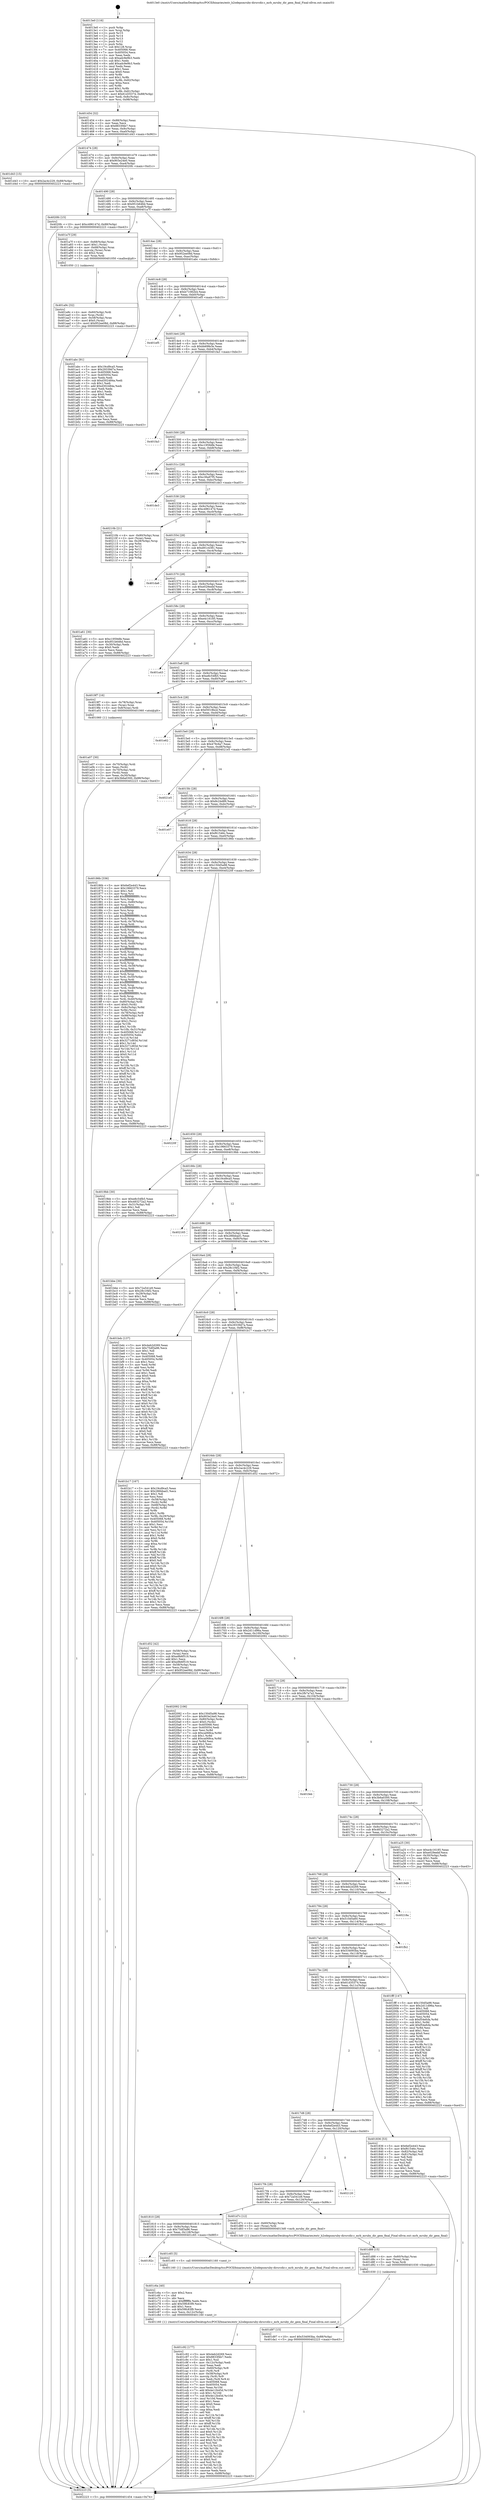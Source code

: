 digraph "0x4013e0" {
  label = "0x4013e0 (/mnt/c/Users/mathe/Desktop/tcc/POCII/binaries/extr_h2odepsmruby-dirsrcdir.c_mrb_mruby_dir_gem_final_Final-ollvm.out::main(0))"
  labelloc = "t"
  node[shape=record]

  Entry [label="",width=0.3,height=0.3,shape=circle,fillcolor=black,style=filled]
  "0x401454" [label="{
     0x401454 [32]\l
     | [instrs]\l
     &nbsp;&nbsp;0x401454 \<+6\>: mov -0x88(%rbp),%eax\l
     &nbsp;&nbsp;0x40145a \<+2\>: mov %eax,%ecx\l
     &nbsp;&nbsp;0x40145c \<+6\>: sub $0x8833f4b7,%ecx\l
     &nbsp;&nbsp;0x401462 \<+6\>: mov %eax,-0x9c(%rbp)\l
     &nbsp;&nbsp;0x401468 \<+6\>: mov %ecx,-0xa0(%rbp)\l
     &nbsp;&nbsp;0x40146e \<+6\>: je 0000000000401d43 \<main+0x963\>\l
  }"]
  "0x401d43" [label="{
     0x401d43 [15]\l
     | [instrs]\l
     &nbsp;&nbsp;0x401d43 \<+10\>: movl $0x2ac4c229,-0x88(%rbp)\l
     &nbsp;&nbsp;0x401d4d \<+5\>: jmp 0000000000402223 \<main+0xe43\>\l
  }"]
  "0x401474" [label="{
     0x401474 [28]\l
     | [instrs]\l
     &nbsp;&nbsp;0x401474 \<+5\>: jmp 0000000000401479 \<main+0x99\>\l
     &nbsp;&nbsp;0x401479 \<+6\>: mov -0x9c(%rbp),%eax\l
     &nbsp;&nbsp;0x40147f \<+5\>: sub $0x903e24e0,%eax\l
     &nbsp;&nbsp;0x401484 \<+6\>: mov %eax,-0xa4(%rbp)\l
     &nbsp;&nbsp;0x40148a \<+6\>: je 00000000004020fc \<main+0xd1c\>\l
  }"]
  Exit [label="",width=0.3,height=0.3,shape=circle,fillcolor=black,style=filled,peripheries=2]
  "0x4020fc" [label="{
     0x4020fc [15]\l
     | [instrs]\l
     &nbsp;&nbsp;0x4020fc \<+10\>: movl $0xc496147d,-0x88(%rbp)\l
     &nbsp;&nbsp;0x402106 \<+5\>: jmp 0000000000402223 \<main+0xe43\>\l
  }"]
  "0x401490" [label="{
     0x401490 [28]\l
     | [instrs]\l
     &nbsp;&nbsp;0x401490 \<+5\>: jmp 0000000000401495 \<main+0xb5\>\l
     &nbsp;&nbsp;0x401495 \<+6\>: mov -0x9c(%rbp),%eax\l
     &nbsp;&nbsp;0x40149b \<+5\>: sub $0x951b646d,%eax\l
     &nbsp;&nbsp;0x4014a0 \<+6\>: mov %eax,-0xa8(%rbp)\l
     &nbsp;&nbsp;0x4014a6 \<+6\>: je 0000000000401a7f \<main+0x69f\>\l
  }"]
  "0x401d97" [label="{
     0x401d97 [15]\l
     | [instrs]\l
     &nbsp;&nbsp;0x401d97 \<+10\>: movl $0x534093ba,-0x88(%rbp)\l
     &nbsp;&nbsp;0x401da1 \<+5\>: jmp 0000000000402223 \<main+0xe43\>\l
  }"]
  "0x401a7f" [label="{
     0x401a7f [29]\l
     | [instrs]\l
     &nbsp;&nbsp;0x401a7f \<+4\>: mov -0x68(%rbp),%rax\l
     &nbsp;&nbsp;0x401a83 \<+6\>: movl $0x1,(%rax)\l
     &nbsp;&nbsp;0x401a89 \<+4\>: mov -0x68(%rbp),%rax\l
     &nbsp;&nbsp;0x401a8d \<+3\>: movslq (%rax),%rax\l
     &nbsp;&nbsp;0x401a90 \<+4\>: shl $0x2,%rax\l
     &nbsp;&nbsp;0x401a94 \<+3\>: mov %rax,%rdi\l
     &nbsp;&nbsp;0x401a97 \<+5\>: call 0000000000401050 \<malloc@plt\>\l
     | [calls]\l
     &nbsp;&nbsp;0x401050 \{1\} (unknown)\l
  }"]
  "0x4014ac" [label="{
     0x4014ac [28]\l
     | [instrs]\l
     &nbsp;&nbsp;0x4014ac \<+5\>: jmp 00000000004014b1 \<main+0xd1\>\l
     &nbsp;&nbsp;0x4014b1 \<+6\>: mov -0x9c(%rbp),%eax\l
     &nbsp;&nbsp;0x4014b7 \<+5\>: sub $0x952ee08d,%eax\l
     &nbsp;&nbsp;0x4014bc \<+6\>: mov %eax,-0xac(%rbp)\l
     &nbsp;&nbsp;0x4014c2 \<+6\>: je 0000000000401abc \<main+0x6dc\>\l
  }"]
  "0x401d88" [label="{
     0x401d88 [15]\l
     | [instrs]\l
     &nbsp;&nbsp;0x401d88 \<+4\>: mov -0x60(%rbp),%rax\l
     &nbsp;&nbsp;0x401d8c \<+3\>: mov (%rax),%rax\l
     &nbsp;&nbsp;0x401d8f \<+3\>: mov %rax,%rdi\l
     &nbsp;&nbsp;0x401d92 \<+5\>: call 0000000000401030 \<free@plt\>\l
     | [calls]\l
     &nbsp;&nbsp;0x401030 \{1\} (unknown)\l
  }"]
  "0x401abc" [label="{
     0x401abc [91]\l
     | [instrs]\l
     &nbsp;&nbsp;0x401abc \<+5\>: mov $0x19cd9ca5,%eax\l
     &nbsp;&nbsp;0x401ac1 \<+5\>: mov $0x29339d7a,%ecx\l
     &nbsp;&nbsp;0x401ac6 \<+7\>: mov 0x405068,%edx\l
     &nbsp;&nbsp;0x401acd \<+7\>: mov 0x405054,%esi\l
     &nbsp;&nbsp;0x401ad4 \<+2\>: mov %edx,%edi\l
     &nbsp;&nbsp;0x401ad6 \<+6\>: sub $0xd302484a,%edi\l
     &nbsp;&nbsp;0x401adc \<+3\>: sub $0x1,%edi\l
     &nbsp;&nbsp;0x401adf \<+6\>: add $0xd302484a,%edi\l
     &nbsp;&nbsp;0x401ae5 \<+3\>: imul %edi,%edx\l
     &nbsp;&nbsp;0x401ae8 \<+3\>: and $0x1,%edx\l
     &nbsp;&nbsp;0x401aeb \<+3\>: cmp $0x0,%edx\l
     &nbsp;&nbsp;0x401aee \<+4\>: sete %r8b\l
     &nbsp;&nbsp;0x401af2 \<+3\>: cmp $0xa,%esi\l
     &nbsp;&nbsp;0x401af5 \<+4\>: setl %r9b\l
     &nbsp;&nbsp;0x401af9 \<+3\>: mov %r8b,%r10b\l
     &nbsp;&nbsp;0x401afc \<+3\>: and %r9b,%r10b\l
     &nbsp;&nbsp;0x401aff \<+3\>: xor %r9b,%r8b\l
     &nbsp;&nbsp;0x401b02 \<+3\>: or %r8b,%r10b\l
     &nbsp;&nbsp;0x401b05 \<+4\>: test $0x1,%r10b\l
     &nbsp;&nbsp;0x401b09 \<+3\>: cmovne %ecx,%eax\l
     &nbsp;&nbsp;0x401b0c \<+6\>: mov %eax,-0x88(%rbp)\l
     &nbsp;&nbsp;0x401b12 \<+5\>: jmp 0000000000402223 \<main+0xe43\>\l
  }"]
  "0x4014c8" [label="{
     0x4014c8 [28]\l
     | [instrs]\l
     &nbsp;&nbsp;0x4014c8 \<+5\>: jmp 00000000004014cd \<main+0xed\>\l
     &nbsp;&nbsp;0x4014cd \<+6\>: mov -0x9c(%rbp),%eax\l
     &nbsp;&nbsp;0x4014d3 \<+5\>: sub $0xb71082b4,%eax\l
     &nbsp;&nbsp;0x4014d8 \<+6\>: mov %eax,-0xb0(%rbp)\l
     &nbsp;&nbsp;0x4014de \<+6\>: je 0000000000401ef5 \<main+0xb15\>\l
  }"]
  "0x401c92" [label="{
     0x401c92 [177]\l
     | [instrs]\l
     &nbsp;&nbsp;0x401c92 \<+5\>: mov $0x4eb2d269,%ecx\l
     &nbsp;&nbsp;0x401c97 \<+5\>: mov $0x8833f4b7,%edx\l
     &nbsp;&nbsp;0x401c9c \<+3\>: mov $0x1,%sil\l
     &nbsp;&nbsp;0x401c9f \<+6\>: mov -0x12c(%rbp),%edi\l
     &nbsp;&nbsp;0x401ca5 \<+3\>: imul %eax,%edi\l
     &nbsp;&nbsp;0x401ca8 \<+4\>: mov -0x60(%rbp),%r8\l
     &nbsp;&nbsp;0x401cac \<+3\>: mov (%r8),%r8\l
     &nbsp;&nbsp;0x401caf \<+4\>: mov -0x58(%rbp),%r9\l
     &nbsp;&nbsp;0x401cb3 \<+3\>: movslq (%r9),%r9\l
     &nbsp;&nbsp;0x401cb6 \<+4\>: mov %edi,(%r8,%r9,4)\l
     &nbsp;&nbsp;0x401cba \<+7\>: mov 0x405068,%eax\l
     &nbsp;&nbsp;0x401cc1 \<+7\>: mov 0x405054,%edi\l
     &nbsp;&nbsp;0x401cc8 \<+3\>: mov %eax,%r10d\l
     &nbsp;&nbsp;0x401ccb \<+7\>: add $0x4e12b45d,%r10d\l
     &nbsp;&nbsp;0x401cd2 \<+4\>: sub $0x1,%r10d\l
     &nbsp;&nbsp;0x401cd6 \<+7\>: sub $0x4e12b45d,%r10d\l
     &nbsp;&nbsp;0x401cdd \<+4\>: imul %r10d,%eax\l
     &nbsp;&nbsp;0x401ce1 \<+3\>: and $0x1,%eax\l
     &nbsp;&nbsp;0x401ce4 \<+3\>: cmp $0x0,%eax\l
     &nbsp;&nbsp;0x401ce7 \<+4\>: sete %r11b\l
     &nbsp;&nbsp;0x401ceb \<+3\>: cmp $0xa,%edi\l
     &nbsp;&nbsp;0x401cee \<+3\>: setl %bl\l
     &nbsp;&nbsp;0x401cf1 \<+3\>: mov %r11b,%r14b\l
     &nbsp;&nbsp;0x401cf4 \<+4\>: xor $0xff,%r14b\l
     &nbsp;&nbsp;0x401cf8 \<+3\>: mov %bl,%r15b\l
     &nbsp;&nbsp;0x401cfb \<+4\>: xor $0xff,%r15b\l
     &nbsp;&nbsp;0x401cff \<+4\>: xor $0x0,%sil\l
     &nbsp;&nbsp;0x401d03 \<+3\>: mov %r14b,%r12b\l
     &nbsp;&nbsp;0x401d06 \<+4\>: and $0x0,%r12b\l
     &nbsp;&nbsp;0x401d0a \<+3\>: and %sil,%r11b\l
     &nbsp;&nbsp;0x401d0d \<+3\>: mov %r15b,%r13b\l
     &nbsp;&nbsp;0x401d10 \<+4\>: and $0x0,%r13b\l
     &nbsp;&nbsp;0x401d14 \<+3\>: and %sil,%bl\l
     &nbsp;&nbsp;0x401d17 \<+3\>: or %r11b,%r12b\l
     &nbsp;&nbsp;0x401d1a \<+3\>: or %bl,%r13b\l
     &nbsp;&nbsp;0x401d1d \<+3\>: xor %r13b,%r12b\l
     &nbsp;&nbsp;0x401d20 \<+3\>: or %r15b,%r14b\l
     &nbsp;&nbsp;0x401d23 \<+4\>: xor $0xff,%r14b\l
     &nbsp;&nbsp;0x401d27 \<+4\>: or $0x0,%sil\l
     &nbsp;&nbsp;0x401d2b \<+3\>: and %sil,%r14b\l
     &nbsp;&nbsp;0x401d2e \<+3\>: or %r14b,%r12b\l
     &nbsp;&nbsp;0x401d31 \<+4\>: test $0x1,%r12b\l
     &nbsp;&nbsp;0x401d35 \<+3\>: cmovne %edx,%ecx\l
     &nbsp;&nbsp;0x401d38 \<+6\>: mov %ecx,-0x88(%rbp)\l
     &nbsp;&nbsp;0x401d3e \<+5\>: jmp 0000000000402223 \<main+0xe43\>\l
  }"]
  "0x401ef5" [label="{
     0x401ef5\l
  }", style=dashed]
  "0x4014e4" [label="{
     0x4014e4 [28]\l
     | [instrs]\l
     &nbsp;&nbsp;0x4014e4 \<+5\>: jmp 00000000004014e9 \<main+0x109\>\l
     &nbsp;&nbsp;0x4014e9 \<+6\>: mov -0x9c(%rbp),%eax\l
     &nbsp;&nbsp;0x4014ef \<+5\>: sub $0xbb69fe3e,%eax\l
     &nbsp;&nbsp;0x4014f4 \<+6\>: mov %eax,-0xb4(%rbp)\l
     &nbsp;&nbsp;0x4014fa \<+6\>: je 0000000000401fa3 \<main+0xbc3\>\l
  }"]
  "0x401c6a" [label="{
     0x401c6a [40]\l
     | [instrs]\l
     &nbsp;&nbsp;0x401c6a \<+5\>: mov $0x2,%ecx\l
     &nbsp;&nbsp;0x401c6f \<+1\>: cltd\l
     &nbsp;&nbsp;0x401c70 \<+2\>: idiv %ecx\l
     &nbsp;&nbsp;0x401c72 \<+6\>: imul $0xfffffffe,%edx,%ecx\l
     &nbsp;&nbsp;0x401c78 \<+6\>: add $0x59fc83f9,%ecx\l
     &nbsp;&nbsp;0x401c7e \<+3\>: add $0x1,%ecx\l
     &nbsp;&nbsp;0x401c81 \<+6\>: sub $0x59fc83f9,%ecx\l
     &nbsp;&nbsp;0x401c87 \<+6\>: mov %ecx,-0x12c(%rbp)\l
     &nbsp;&nbsp;0x401c8d \<+5\>: call 0000000000401160 \<next_i\>\l
     | [calls]\l
     &nbsp;&nbsp;0x401160 \{1\} (/mnt/c/Users/mathe/Desktop/tcc/POCII/binaries/extr_h2odepsmruby-dirsrcdir.c_mrb_mruby_dir_gem_final_Final-ollvm.out::next_i)\l
  }"]
  "0x401fa3" [label="{
     0x401fa3\l
  }", style=dashed]
  "0x401500" [label="{
     0x401500 [28]\l
     | [instrs]\l
     &nbsp;&nbsp;0x401500 \<+5\>: jmp 0000000000401505 \<main+0x125\>\l
     &nbsp;&nbsp;0x401505 \<+6\>: mov -0x9c(%rbp),%eax\l
     &nbsp;&nbsp;0x40150b \<+5\>: sub $0xc1959dfe,%eax\l
     &nbsp;&nbsp;0x401510 \<+6\>: mov %eax,-0xb8(%rbp)\l
     &nbsp;&nbsp;0x401516 \<+6\>: je 0000000000401fdc \<main+0xbfc\>\l
  }"]
  "0x40182c" [label="{
     0x40182c\l
  }", style=dashed]
  "0x401fdc" [label="{
     0x401fdc\l
  }", style=dashed]
  "0x40151c" [label="{
     0x40151c [28]\l
     | [instrs]\l
     &nbsp;&nbsp;0x40151c \<+5\>: jmp 0000000000401521 \<main+0x141\>\l
     &nbsp;&nbsp;0x401521 \<+6\>: mov -0x9c(%rbp),%eax\l
     &nbsp;&nbsp;0x401527 \<+5\>: sub $0xc36a97f5,%eax\l
     &nbsp;&nbsp;0x40152c \<+6\>: mov %eax,-0xbc(%rbp)\l
     &nbsp;&nbsp;0x401532 \<+6\>: je 0000000000401de3 \<main+0xa03\>\l
  }"]
  "0x401c65" [label="{
     0x401c65 [5]\l
     | [instrs]\l
     &nbsp;&nbsp;0x401c65 \<+5\>: call 0000000000401160 \<next_i\>\l
     | [calls]\l
     &nbsp;&nbsp;0x401160 \{1\} (/mnt/c/Users/mathe/Desktop/tcc/POCII/binaries/extr_h2odepsmruby-dirsrcdir.c_mrb_mruby_dir_gem_final_Final-ollvm.out::next_i)\l
  }"]
  "0x401de3" [label="{
     0x401de3\l
  }", style=dashed]
  "0x401538" [label="{
     0x401538 [28]\l
     | [instrs]\l
     &nbsp;&nbsp;0x401538 \<+5\>: jmp 000000000040153d \<main+0x15d\>\l
     &nbsp;&nbsp;0x40153d \<+6\>: mov -0x9c(%rbp),%eax\l
     &nbsp;&nbsp;0x401543 \<+5\>: sub $0xc496147d,%eax\l
     &nbsp;&nbsp;0x401548 \<+6\>: mov %eax,-0xc0(%rbp)\l
     &nbsp;&nbsp;0x40154e \<+6\>: je 000000000040210b \<main+0xd2b\>\l
  }"]
  "0x401810" [label="{
     0x401810 [28]\l
     | [instrs]\l
     &nbsp;&nbsp;0x401810 \<+5\>: jmp 0000000000401815 \<main+0x435\>\l
     &nbsp;&nbsp;0x401815 \<+6\>: mov -0x9c(%rbp),%eax\l
     &nbsp;&nbsp;0x40181b \<+5\>: sub $0x75df3a96,%eax\l
     &nbsp;&nbsp;0x401820 \<+6\>: mov %eax,-0x128(%rbp)\l
     &nbsp;&nbsp;0x401826 \<+6\>: je 0000000000401c65 \<main+0x885\>\l
  }"]
  "0x40210b" [label="{
     0x40210b [21]\l
     | [instrs]\l
     &nbsp;&nbsp;0x40210b \<+4\>: mov -0x80(%rbp),%rax\l
     &nbsp;&nbsp;0x40210f \<+2\>: mov (%rax),%eax\l
     &nbsp;&nbsp;0x402111 \<+4\>: lea -0x28(%rbp),%rsp\l
     &nbsp;&nbsp;0x402115 \<+1\>: pop %rbx\l
     &nbsp;&nbsp;0x402116 \<+2\>: pop %r12\l
     &nbsp;&nbsp;0x402118 \<+2\>: pop %r13\l
     &nbsp;&nbsp;0x40211a \<+2\>: pop %r14\l
     &nbsp;&nbsp;0x40211c \<+2\>: pop %r15\l
     &nbsp;&nbsp;0x40211e \<+1\>: pop %rbp\l
     &nbsp;&nbsp;0x40211f \<+1\>: ret\l
  }"]
  "0x401554" [label="{
     0x401554 [28]\l
     | [instrs]\l
     &nbsp;&nbsp;0x401554 \<+5\>: jmp 0000000000401559 \<main+0x179\>\l
     &nbsp;&nbsp;0x401559 \<+6\>: mov -0x9c(%rbp),%eax\l
     &nbsp;&nbsp;0x40155f \<+5\>: sub $0xd91c4381,%eax\l
     &nbsp;&nbsp;0x401564 \<+6\>: mov %eax,-0xc4(%rbp)\l
     &nbsp;&nbsp;0x40156a \<+6\>: je 0000000000401da6 \<main+0x9c6\>\l
  }"]
  "0x401d7c" [label="{
     0x401d7c [12]\l
     | [instrs]\l
     &nbsp;&nbsp;0x401d7c \<+4\>: mov -0x60(%rbp),%rax\l
     &nbsp;&nbsp;0x401d80 \<+3\>: mov (%rax),%rdi\l
     &nbsp;&nbsp;0x401d83 \<+5\>: call 00000000004013d0 \<mrb_mruby_dir_gem_final\>\l
     | [calls]\l
     &nbsp;&nbsp;0x4013d0 \{1\} (/mnt/c/Users/mathe/Desktop/tcc/POCII/binaries/extr_h2odepsmruby-dirsrcdir.c_mrb_mruby_dir_gem_final_Final-ollvm.out::mrb_mruby_dir_gem_final)\l
  }"]
  "0x401da6" [label="{
     0x401da6\l
  }", style=dashed]
  "0x401570" [label="{
     0x401570 [28]\l
     | [instrs]\l
     &nbsp;&nbsp;0x401570 \<+5\>: jmp 0000000000401575 \<main+0x195\>\l
     &nbsp;&nbsp;0x401575 \<+6\>: mov -0x9c(%rbp),%eax\l
     &nbsp;&nbsp;0x40157b \<+5\>: sub $0xe029eebf,%eax\l
     &nbsp;&nbsp;0x401580 \<+6\>: mov %eax,-0xc8(%rbp)\l
     &nbsp;&nbsp;0x401586 \<+6\>: je 0000000000401a61 \<main+0x681\>\l
  }"]
  "0x4017f4" [label="{
     0x4017f4 [28]\l
     | [instrs]\l
     &nbsp;&nbsp;0x4017f4 \<+5\>: jmp 00000000004017f9 \<main+0x419\>\l
     &nbsp;&nbsp;0x4017f9 \<+6\>: mov -0x9c(%rbp),%eax\l
     &nbsp;&nbsp;0x4017ff \<+5\>: sub $0x72a541e9,%eax\l
     &nbsp;&nbsp;0x401804 \<+6\>: mov %eax,-0x124(%rbp)\l
     &nbsp;&nbsp;0x40180a \<+6\>: je 0000000000401d7c \<main+0x99c\>\l
  }"]
  "0x401a61" [label="{
     0x401a61 [30]\l
     | [instrs]\l
     &nbsp;&nbsp;0x401a61 \<+5\>: mov $0xc1959dfe,%eax\l
     &nbsp;&nbsp;0x401a66 \<+5\>: mov $0x951b646d,%ecx\l
     &nbsp;&nbsp;0x401a6b \<+3\>: mov -0x30(%rbp),%edx\l
     &nbsp;&nbsp;0x401a6e \<+3\>: cmp $0x0,%edx\l
     &nbsp;&nbsp;0x401a71 \<+3\>: cmove %ecx,%eax\l
     &nbsp;&nbsp;0x401a74 \<+6\>: mov %eax,-0x88(%rbp)\l
     &nbsp;&nbsp;0x401a7a \<+5\>: jmp 0000000000402223 \<main+0xe43\>\l
  }"]
  "0x40158c" [label="{
     0x40158c [28]\l
     | [instrs]\l
     &nbsp;&nbsp;0x40158c \<+5\>: jmp 0000000000401591 \<main+0x1b1\>\l
     &nbsp;&nbsp;0x401591 \<+6\>: mov -0x9c(%rbp),%eax\l
     &nbsp;&nbsp;0x401597 \<+5\>: sub $0xe4c16185,%eax\l
     &nbsp;&nbsp;0x40159c \<+6\>: mov %eax,-0xcc(%rbp)\l
     &nbsp;&nbsp;0x4015a2 \<+6\>: je 0000000000401a43 \<main+0x663\>\l
  }"]
  "0x402120" [label="{
     0x402120\l
  }", style=dashed]
  "0x401a43" [label="{
     0x401a43\l
  }", style=dashed]
  "0x4015a8" [label="{
     0x4015a8 [28]\l
     | [instrs]\l
     &nbsp;&nbsp;0x4015a8 \<+5\>: jmp 00000000004015ad \<main+0x1cd\>\l
     &nbsp;&nbsp;0x4015ad \<+6\>: mov -0x9c(%rbp),%eax\l
     &nbsp;&nbsp;0x4015b3 \<+5\>: sub $0xe8c54fb5,%eax\l
     &nbsp;&nbsp;0x4015b8 \<+6\>: mov %eax,-0xd0(%rbp)\l
     &nbsp;&nbsp;0x4015be \<+6\>: je 00000000004019f7 \<main+0x617\>\l
  }"]
  "0x401a9c" [label="{
     0x401a9c [32]\l
     | [instrs]\l
     &nbsp;&nbsp;0x401a9c \<+4\>: mov -0x60(%rbp),%rdi\l
     &nbsp;&nbsp;0x401aa0 \<+3\>: mov %rax,(%rdi)\l
     &nbsp;&nbsp;0x401aa3 \<+4\>: mov -0x58(%rbp),%rax\l
     &nbsp;&nbsp;0x401aa7 \<+6\>: movl $0x0,(%rax)\l
     &nbsp;&nbsp;0x401aad \<+10\>: movl $0x952ee08d,-0x88(%rbp)\l
     &nbsp;&nbsp;0x401ab7 \<+5\>: jmp 0000000000402223 \<main+0xe43\>\l
  }"]
  "0x4019f7" [label="{
     0x4019f7 [16]\l
     | [instrs]\l
     &nbsp;&nbsp;0x4019f7 \<+4\>: mov -0x78(%rbp),%rax\l
     &nbsp;&nbsp;0x4019fb \<+3\>: mov (%rax),%rax\l
     &nbsp;&nbsp;0x4019fe \<+4\>: mov 0x8(%rax),%rdi\l
     &nbsp;&nbsp;0x401a02 \<+5\>: call 0000000000401060 \<atoi@plt\>\l
     | [calls]\l
     &nbsp;&nbsp;0x401060 \{1\} (unknown)\l
  }"]
  "0x4015c4" [label="{
     0x4015c4 [28]\l
     | [instrs]\l
     &nbsp;&nbsp;0x4015c4 \<+5\>: jmp 00000000004015c9 \<main+0x1e9\>\l
     &nbsp;&nbsp;0x4015c9 \<+6\>: mov -0x9c(%rbp),%eax\l
     &nbsp;&nbsp;0x4015cf \<+5\>: sub $0xf3018bcd,%eax\l
     &nbsp;&nbsp;0x4015d4 \<+6\>: mov %eax,-0xd4(%rbp)\l
     &nbsp;&nbsp;0x4015da \<+6\>: je 0000000000401e62 \<main+0xa82\>\l
  }"]
  "0x401a07" [label="{
     0x401a07 [30]\l
     | [instrs]\l
     &nbsp;&nbsp;0x401a07 \<+4\>: mov -0x70(%rbp),%rdi\l
     &nbsp;&nbsp;0x401a0b \<+2\>: mov %eax,(%rdi)\l
     &nbsp;&nbsp;0x401a0d \<+4\>: mov -0x70(%rbp),%rdi\l
     &nbsp;&nbsp;0x401a11 \<+2\>: mov (%rdi),%eax\l
     &nbsp;&nbsp;0x401a13 \<+3\>: mov %eax,-0x30(%rbp)\l
     &nbsp;&nbsp;0x401a16 \<+10\>: movl $0x3b6a0300,-0x88(%rbp)\l
     &nbsp;&nbsp;0x401a20 \<+5\>: jmp 0000000000402223 \<main+0xe43\>\l
  }"]
  "0x401e62" [label="{
     0x401e62\l
  }", style=dashed]
  "0x4015e0" [label="{
     0x4015e0 [28]\l
     | [instrs]\l
     &nbsp;&nbsp;0x4015e0 \<+5\>: jmp 00000000004015e5 \<main+0x205\>\l
     &nbsp;&nbsp;0x4015e5 \<+6\>: mov -0x9c(%rbp),%eax\l
     &nbsp;&nbsp;0x4015eb \<+5\>: sub $0x479c6a7,%eax\l
     &nbsp;&nbsp;0x4015f0 \<+6\>: mov %eax,-0xd8(%rbp)\l
     &nbsp;&nbsp;0x4015f6 \<+6\>: je 00000000004021e5 \<main+0xe05\>\l
  }"]
  "0x4013e0" [label="{
     0x4013e0 [116]\l
     | [instrs]\l
     &nbsp;&nbsp;0x4013e0 \<+1\>: push %rbp\l
     &nbsp;&nbsp;0x4013e1 \<+3\>: mov %rsp,%rbp\l
     &nbsp;&nbsp;0x4013e4 \<+2\>: push %r15\l
     &nbsp;&nbsp;0x4013e6 \<+2\>: push %r14\l
     &nbsp;&nbsp;0x4013e8 \<+2\>: push %r13\l
     &nbsp;&nbsp;0x4013ea \<+2\>: push %r12\l
     &nbsp;&nbsp;0x4013ec \<+1\>: push %rbx\l
     &nbsp;&nbsp;0x4013ed \<+7\>: sub $0x128,%rsp\l
     &nbsp;&nbsp;0x4013f4 \<+7\>: mov 0x405068,%eax\l
     &nbsp;&nbsp;0x4013fb \<+7\>: mov 0x405054,%ecx\l
     &nbsp;&nbsp;0x401402 \<+2\>: mov %eax,%edx\l
     &nbsp;&nbsp;0x401404 \<+6\>: sub $0xadc9e9b3,%edx\l
     &nbsp;&nbsp;0x40140a \<+3\>: sub $0x1,%edx\l
     &nbsp;&nbsp;0x40140d \<+6\>: add $0xadc9e9b3,%edx\l
     &nbsp;&nbsp;0x401413 \<+3\>: imul %edx,%eax\l
     &nbsp;&nbsp;0x401416 \<+3\>: and $0x1,%eax\l
     &nbsp;&nbsp;0x401419 \<+3\>: cmp $0x0,%eax\l
     &nbsp;&nbsp;0x40141c \<+4\>: sete %r8b\l
     &nbsp;&nbsp;0x401420 \<+4\>: and $0x1,%r8b\l
     &nbsp;&nbsp;0x401424 \<+7\>: mov %r8b,-0x82(%rbp)\l
     &nbsp;&nbsp;0x40142b \<+3\>: cmp $0xa,%ecx\l
     &nbsp;&nbsp;0x40142e \<+4\>: setl %r8b\l
     &nbsp;&nbsp;0x401432 \<+4\>: and $0x1,%r8b\l
     &nbsp;&nbsp;0x401436 \<+7\>: mov %r8b,-0x81(%rbp)\l
     &nbsp;&nbsp;0x40143d \<+10\>: movl $0x61d35374,-0x88(%rbp)\l
     &nbsp;&nbsp;0x401447 \<+6\>: mov %edi,-0x8c(%rbp)\l
     &nbsp;&nbsp;0x40144d \<+7\>: mov %rsi,-0x98(%rbp)\l
  }"]
  "0x4021e5" [label="{
     0x4021e5\l
  }", style=dashed]
  "0x4015fc" [label="{
     0x4015fc [28]\l
     | [instrs]\l
     &nbsp;&nbsp;0x4015fc \<+5\>: jmp 0000000000401601 \<main+0x221\>\l
     &nbsp;&nbsp;0x401601 \<+6\>: mov -0x9c(%rbp),%eax\l
     &nbsp;&nbsp;0x401607 \<+5\>: sub $0x8c24d89,%eax\l
     &nbsp;&nbsp;0x40160c \<+6\>: mov %eax,-0xdc(%rbp)\l
     &nbsp;&nbsp;0x401612 \<+6\>: je 0000000000401e07 \<main+0xa27\>\l
  }"]
  "0x402223" [label="{
     0x402223 [5]\l
     | [instrs]\l
     &nbsp;&nbsp;0x402223 \<+5\>: jmp 0000000000401454 \<main+0x74\>\l
  }"]
  "0x401e07" [label="{
     0x401e07\l
  }", style=dashed]
  "0x401618" [label="{
     0x401618 [28]\l
     | [instrs]\l
     &nbsp;&nbsp;0x401618 \<+5\>: jmp 000000000040161d \<main+0x23d\>\l
     &nbsp;&nbsp;0x40161d \<+6\>: mov -0x9c(%rbp),%eax\l
     &nbsp;&nbsp;0x401623 \<+5\>: sub $0xf61546c,%eax\l
     &nbsp;&nbsp;0x401628 \<+6\>: mov %eax,-0xe0(%rbp)\l
     &nbsp;&nbsp;0x40162e \<+6\>: je 000000000040186b \<main+0x48b\>\l
  }"]
  "0x4017d8" [label="{
     0x4017d8 [28]\l
     | [instrs]\l
     &nbsp;&nbsp;0x4017d8 \<+5\>: jmp 00000000004017dd \<main+0x3fd\>\l
     &nbsp;&nbsp;0x4017dd \<+6\>: mov -0x9c(%rbp),%eax\l
     &nbsp;&nbsp;0x4017e3 \<+5\>: sub $0x6ef2e443,%eax\l
     &nbsp;&nbsp;0x4017e8 \<+6\>: mov %eax,-0x120(%rbp)\l
     &nbsp;&nbsp;0x4017ee \<+6\>: je 0000000000402120 \<main+0xd40\>\l
  }"]
  "0x40186b" [label="{
     0x40186b [336]\l
     | [instrs]\l
     &nbsp;&nbsp;0x40186b \<+5\>: mov $0x6ef2e443,%eax\l
     &nbsp;&nbsp;0x401870 \<+5\>: mov $0x19663379,%ecx\l
     &nbsp;&nbsp;0x401875 \<+2\>: mov $0x1,%dl\l
     &nbsp;&nbsp;0x401877 \<+3\>: mov %rsp,%rsi\l
     &nbsp;&nbsp;0x40187a \<+4\>: add $0xfffffffffffffff0,%rsi\l
     &nbsp;&nbsp;0x40187e \<+3\>: mov %rsi,%rsp\l
     &nbsp;&nbsp;0x401881 \<+4\>: mov %rsi,-0x80(%rbp)\l
     &nbsp;&nbsp;0x401885 \<+3\>: mov %rsp,%rsi\l
     &nbsp;&nbsp;0x401888 \<+4\>: add $0xfffffffffffffff0,%rsi\l
     &nbsp;&nbsp;0x40188c \<+3\>: mov %rsi,%rsp\l
     &nbsp;&nbsp;0x40188f \<+3\>: mov %rsp,%rdi\l
     &nbsp;&nbsp;0x401892 \<+4\>: add $0xfffffffffffffff0,%rdi\l
     &nbsp;&nbsp;0x401896 \<+3\>: mov %rdi,%rsp\l
     &nbsp;&nbsp;0x401899 \<+4\>: mov %rdi,-0x78(%rbp)\l
     &nbsp;&nbsp;0x40189d \<+3\>: mov %rsp,%rdi\l
     &nbsp;&nbsp;0x4018a0 \<+4\>: add $0xfffffffffffffff0,%rdi\l
     &nbsp;&nbsp;0x4018a4 \<+3\>: mov %rdi,%rsp\l
     &nbsp;&nbsp;0x4018a7 \<+4\>: mov %rdi,-0x70(%rbp)\l
     &nbsp;&nbsp;0x4018ab \<+3\>: mov %rsp,%rdi\l
     &nbsp;&nbsp;0x4018ae \<+4\>: add $0xfffffffffffffff0,%rdi\l
     &nbsp;&nbsp;0x4018b2 \<+3\>: mov %rdi,%rsp\l
     &nbsp;&nbsp;0x4018b5 \<+4\>: mov %rdi,-0x68(%rbp)\l
     &nbsp;&nbsp;0x4018b9 \<+3\>: mov %rsp,%rdi\l
     &nbsp;&nbsp;0x4018bc \<+4\>: add $0xfffffffffffffff0,%rdi\l
     &nbsp;&nbsp;0x4018c0 \<+3\>: mov %rdi,%rsp\l
     &nbsp;&nbsp;0x4018c3 \<+4\>: mov %rdi,-0x60(%rbp)\l
     &nbsp;&nbsp;0x4018c7 \<+3\>: mov %rsp,%rdi\l
     &nbsp;&nbsp;0x4018ca \<+4\>: add $0xfffffffffffffff0,%rdi\l
     &nbsp;&nbsp;0x4018ce \<+3\>: mov %rdi,%rsp\l
     &nbsp;&nbsp;0x4018d1 \<+4\>: mov %rdi,-0x58(%rbp)\l
     &nbsp;&nbsp;0x4018d5 \<+3\>: mov %rsp,%rdi\l
     &nbsp;&nbsp;0x4018d8 \<+4\>: add $0xfffffffffffffff0,%rdi\l
     &nbsp;&nbsp;0x4018dc \<+3\>: mov %rdi,%rsp\l
     &nbsp;&nbsp;0x4018df \<+4\>: mov %rdi,-0x50(%rbp)\l
     &nbsp;&nbsp;0x4018e3 \<+3\>: mov %rsp,%rdi\l
     &nbsp;&nbsp;0x4018e6 \<+4\>: add $0xfffffffffffffff0,%rdi\l
     &nbsp;&nbsp;0x4018ea \<+3\>: mov %rdi,%rsp\l
     &nbsp;&nbsp;0x4018ed \<+4\>: mov %rdi,-0x48(%rbp)\l
     &nbsp;&nbsp;0x4018f1 \<+3\>: mov %rsp,%rdi\l
     &nbsp;&nbsp;0x4018f4 \<+4\>: add $0xfffffffffffffff0,%rdi\l
     &nbsp;&nbsp;0x4018f8 \<+3\>: mov %rdi,%rsp\l
     &nbsp;&nbsp;0x4018fb \<+4\>: mov %rdi,-0x40(%rbp)\l
     &nbsp;&nbsp;0x4018ff \<+4\>: mov -0x80(%rbp),%rdi\l
     &nbsp;&nbsp;0x401903 \<+6\>: movl $0x0,(%rdi)\l
     &nbsp;&nbsp;0x401909 \<+7\>: mov -0x8c(%rbp),%r8d\l
     &nbsp;&nbsp;0x401910 \<+3\>: mov %r8d,(%rsi)\l
     &nbsp;&nbsp;0x401913 \<+4\>: mov -0x78(%rbp),%rdi\l
     &nbsp;&nbsp;0x401917 \<+7\>: mov -0x98(%rbp),%r9\l
     &nbsp;&nbsp;0x40191e \<+3\>: mov %r9,(%rdi)\l
     &nbsp;&nbsp;0x401921 \<+3\>: cmpl $0x2,(%rsi)\l
     &nbsp;&nbsp;0x401924 \<+4\>: setne %r10b\l
     &nbsp;&nbsp;0x401928 \<+4\>: and $0x1,%r10b\l
     &nbsp;&nbsp;0x40192c \<+4\>: mov %r10b,-0x31(%rbp)\l
     &nbsp;&nbsp;0x401930 \<+8\>: mov 0x405068,%r11d\l
     &nbsp;&nbsp;0x401938 \<+7\>: mov 0x405054,%ebx\l
     &nbsp;&nbsp;0x40193f \<+3\>: mov %r11d,%r14d\l
     &nbsp;&nbsp;0x401942 \<+7\>: sub $0x3271d93d,%r14d\l
     &nbsp;&nbsp;0x401949 \<+4\>: sub $0x1,%r14d\l
     &nbsp;&nbsp;0x40194d \<+7\>: add $0x3271d93d,%r14d\l
     &nbsp;&nbsp;0x401954 \<+4\>: imul %r14d,%r11d\l
     &nbsp;&nbsp;0x401958 \<+4\>: and $0x1,%r11d\l
     &nbsp;&nbsp;0x40195c \<+4\>: cmp $0x0,%r11d\l
     &nbsp;&nbsp;0x401960 \<+4\>: sete %r10b\l
     &nbsp;&nbsp;0x401964 \<+3\>: cmp $0xa,%ebx\l
     &nbsp;&nbsp;0x401967 \<+4\>: setl %r15b\l
     &nbsp;&nbsp;0x40196b \<+3\>: mov %r10b,%r12b\l
     &nbsp;&nbsp;0x40196e \<+4\>: xor $0xff,%r12b\l
     &nbsp;&nbsp;0x401972 \<+3\>: mov %r15b,%r13b\l
     &nbsp;&nbsp;0x401975 \<+4\>: xor $0xff,%r13b\l
     &nbsp;&nbsp;0x401979 \<+3\>: xor $0x0,%dl\l
     &nbsp;&nbsp;0x40197c \<+3\>: mov %r12b,%sil\l
     &nbsp;&nbsp;0x40197f \<+4\>: and $0x0,%sil\l
     &nbsp;&nbsp;0x401983 \<+3\>: and %dl,%r10b\l
     &nbsp;&nbsp;0x401986 \<+3\>: mov %r13b,%dil\l
     &nbsp;&nbsp;0x401989 \<+4\>: and $0x0,%dil\l
     &nbsp;&nbsp;0x40198d \<+3\>: and %dl,%r15b\l
     &nbsp;&nbsp;0x401990 \<+3\>: or %r10b,%sil\l
     &nbsp;&nbsp;0x401993 \<+3\>: or %r15b,%dil\l
     &nbsp;&nbsp;0x401996 \<+3\>: xor %dil,%sil\l
     &nbsp;&nbsp;0x401999 \<+3\>: or %r13b,%r12b\l
     &nbsp;&nbsp;0x40199c \<+4\>: xor $0xff,%r12b\l
     &nbsp;&nbsp;0x4019a0 \<+3\>: or $0x0,%dl\l
     &nbsp;&nbsp;0x4019a3 \<+3\>: and %dl,%r12b\l
     &nbsp;&nbsp;0x4019a6 \<+3\>: or %r12b,%sil\l
     &nbsp;&nbsp;0x4019a9 \<+4\>: test $0x1,%sil\l
     &nbsp;&nbsp;0x4019ad \<+3\>: cmovne %ecx,%eax\l
     &nbsp;&nbsp;0x4019b0 \<+6\>: mov %eax,-0x88(%rbp)\l
     &nbsp;&nbsp;0x4019b6 \<+5\>: jmp 0000000000402223 \<main+0xe43\>\l
  }"]
  "0x401634" [label="{
     0x401634 [28]\l
     | [instrs]\l
     &nbsp;&nbsp;0x401634 \<+5\>: jmp 0000000000401639 \<main+0x259\>\l
     &nbsp;&nbsp;0x401639 \<+6\>: mov -0x9c(%rbp),%eax\l
     &nbsp;&nbsp;0x40163f \<+5\>: sub $0x150d5a98,%eax\l
     &nbsp;&nbsp;0x401644 \<+6\>: mov %eax,-0xe4(%rbp)\l
     &nbsp;&nbsp;0x40164a \<+6\>: je 000000000040220f \<main+0xe2f\>\l
  }"]
  "0x401836" [label="{
     0x401836 [53]\l
     | [instrs]\l
     &nbsp;&nbsp;0x401836 \<+5\>: mov $0x6ef2e443,%eax\l
     &nbsp;&nbsp;0x40183b \<+5\>: mov $0xf61546c,%ecx\l
     &nbsp;&nbsp;0x401840 \<+6\>: mov -0x82(%rbp),%dl\l
     &nbsp;&nbsp;0x401846 \<+7\>: mov -0x81(%rbp),%sil\l
     &nbsp;&nbsp;0x40184d \<+3\>: mov %dl,%dil\l
     &nbsp;&nbsp;0x401850 \<+3\>: and %sil,%dil\l
     &nbsp;&nbsp;0x401853 \<+3\>: xor %sil,%dl\l
     &nbsp;&nbsp;0x401856 \<+3\>: or %dl,%dil\l
     &nbsp;&nbsp;0x401859 \<+4\>: test $0x1,%dil\l
     &nbsp;&nbsp;0x40185d \<+3\>: cmovne %ecx,%eax\l
     &nbsp;&nbsp;0x401860 \<+6\>: mov %eax,-0x88(%rbp)\l
     &nbsp;&nbsp;0x401866 \<+5\>: jmp 0000000000402223 \<main+0xe43\>\l
  }"]
  "0x40220f" [label="{
     0x40220f\l
  }", style=dashed]
  "0x401650" [label="{
     0x401650 [28]\l
     | [instrs]\l
     &nbsp;&nbsp;0x401650 \<+5\>: jmp 0000000000401655 \<main+0x275\>\l
     &nbsp;&nbsp;0x401655 \<+6\>: mov -0x9c(%rbp),%eax\l
     &nbsp;&nbsp;0x40165b \<+5\>: sub $0x19663379,%eax\l
     &nbsp;&nbsp;0x401660 \<+6\>: mov %eax,-0xe8(%rbp)\l
     &nbsp;&nbsp;0x401666 \<+6\>: je 00000000004019bb \<main+0x5db\>\l
  }"]
  "0x4017bc" [label="{
     0x4017bc [28]\l
     | [instrs]\l
     &nbsp;&nbsp;0x4017bc \<+5\>: jmp 00000000004017c1 \<main+0x3e1\>\l
     &nbsp;&nbsp;0x4017c1 \<+6\>: mov -0x9c(%rbp),%eax\l
     &nbsp;&nbsp;0x4017c7 \<+5\>: sub $0x61d35374,%eax\l
     &nbsp;&nbsp;0x4017cc \<+6\>: mov %eax,-0x11c(%rbp)\l
     &nbsp;&nbsp;0x4017d2 \<+6\>: je 0000000000401836 \<main+0x456\>\l
  }"]
  "0x4019bb" [label="{
     0x4019bb [30]\l
     | [instrs]\l
     &nbsp;&nbsp;0x4019bb \<+5\>: mov $0xe8c54fb5,%eax\l
     &nbsp;&nbsp;0x4019c0 \<+5\>: mov $0x483272a2,%ecx\l
     &nbsp;&nbsp;0x4019c5 \<+3\>: mov -0x31(%rbp),%dl\l
     &nbsp;&nbsp;0x4019c8 \<+3\>: test $0x1,%dl\l
     &nbsp;&nbsp;0x4019cb \<+3\>: cmovne %ecx,%eax\l
     &nbsp;&nbsp;0x4019ce \<+6\>: mov %eax,-0x88(%rbp)\l
     &nbsp;&nbsp;0x4019d4 \<+5\>: jmp 0000000000402223 \<main+0xe43\>\l
  }"]
  "0x40166c" [label="{
     0x40166c [28]\l
     | [instrs]\l
     &nbsp;&nbsp;0x40166c \<+5\>: jmp 0000000000401671 \<main+0x291\>\l
     &nbsp;&nbsp;0x401671 \<+6\>: mov -0x9c(%rbp),%eax\l
     &nbsp;&nbsp;0x401677 \<+5\>: sub $0x19cd9ca5,%eax\l
     &nbsp;&nbsp;0x40167c \<+6\>: mov %eax,-0xec(%rbp)\l
     &nbsp;&nbsp;0x401682 \<+6\>: je 0000000000402165 \<main+0xd85\>\l
  }"]
  "0x401fff" [label="{
     0x401fff [147]\l
     | [instrs]\l
     &nbsp;&nbsp;0x401fff \<+5\>: mov $0x150d5a98,%eax\l
     &nbsp;&nbsp;0x402004 \<+5\>: mov $0x2d11d96a,%ecx\l
     &nbsp;&nbsp;0x402009 \<+2\>: mov $0x1,%dl\l
     &nbsp;&nbsp;0x40200b \<+7\>: mov 0x405068,%esi\l
     &nbsp;&nbsp;0x402012 \<+7\>: mov 0x405054,%edi\l
     &nbsp;&nbsp;0x402019 \<+3\>: mov %esi,%r8d\l
     &nbsp;&nbsp;0x40201c \<+7\>: sub $0xf54efcfa,%r8d\l
     &nbsp;&nbsp;0x402023 \<+4\>: sub $0x1,%r8d\l
     &nbsp;&nbsp;0x402027 \<+7\>: add $0xf54efcfa,%r8d\l
     &nbsp;&nbsp;0x40202e \<+4\>: imul %r8d,%esi\l
     &nbsp;&nbsp;0x402032 \<+3\>: and $0x1,%esi\l
     &nbsp;&nbsp;0x402035 \<+3\>: cmp $0x0,%esi\l
     &nbsp;&nbsp;0x402038 \<+4\>: sete %r9b\l
     &nbsp;&nbsp;0x40203c \<+3\>: cmp $0xa,%edi\l
     &nbsp;&nbsp;0x40203f \<+4\>: setl %r10b\l
     &nbsp;&nbsp;0x402043 \<+3\>: mov %r9b,%r11b\l
     &nbsp;&nbsp;0x402046 \<+4\>: xor $0xff,%r11b\l
     &nbsp;&nbsp;0x40204a \<+3\>: mov %r10b,%bl\l
     &nbsp;&nbsp;0x40204d \<+3\>: xor $0xff,%bl\l
     &nbsp;&nbsp;0x402050 \<+3\>: xor $0x1,%dl\l
     &nbsp;&nbsp;0x402053 \<+3\>: mov %r11b,%r14b\l
     &nbsp;&nbsp;0x402056 \<+4\>: and $0xff,%r14b\l
     &nbsp;&nbsp;0x40205a \<+3\>: and %dl,%r9b\l
     &nbsp;&nbsp;0x40205d \<+3\>: mov %bl,%r15b\l
     &nbsp;&nbsp;0x402060 \<+4\>: and $0xff,%r15b\l
     &nbsp;&nbsp;0x402064 \<+3\>: and %dl,%r10b\l
     &nbsp;&nbsp;0x402067 \<+3\>: or %r9b,%r14b\l
     &nbsp;&nbsp;0x40206a \<+3\>: or %r10b,%r15b\l
     &nbsp;&nbsp;0x40206d \<+3\>: xor %r15b,%r14b\l
     &nbsp;&nbsp;0x402070 \<+3\>: or %bl,%r11b\l
     &nbsp;&nbsp;0x402073 \<+4\>: xor $0xff,%r11b\l
     &nbsp;&nbsp;0x402077 \<+3\>: or $0x1,%dl\l
     &nbsp;&nbsp;0x40207a \<+3\>: and %dl,%r11b\l
     &nbsp;&nbsp;0x40207d \<+3\>: or %r11b,%r14b\l
     &nbsp;&nbsp;0x402080 \<+4\>: test $0x1,%r14b\l
     &nbsp;&nbsp;0x402084 \<+3\>: cmovne %ecx,%eax\l
     &nbsp;&nbsp;0x402087 \<+6\>: mov %eax,-0x88(%rbp)\l
     &nbsp;&nbsp;0x40208d \<+5\>: jmp 0000000000402223 \<main+0xe43\>\l
  }"]
  "0x402165" [label="{
     0x402165\l
  }", style=dashed]
  "0x401688" [label="{
     0x401688 [28]\l
     | [instrs]\l
     &nbsp;&nbsp;0x401688 \<+5\>: jmp 000000000040168d \<main+0x2ad\>\l
     &nbsp;&nbsp;0x40168d \<+6\>: mov -0x9c(%rbp),%eax\l
     &nbsp;&nbsp;0x401693 \<+5\>: sub $0x286bbad1,%eax\l
     &nbsp;&nbsp;0x401698 \<+6\>: mov %eax,-0xf0(%rbp)\l
     &nbsp;&nbsp;0x40169e \<+6\>: je 0000000000401bbe \<main+0x7de\>\l
  }"]
  "0x4017a0" [label="{
     0x4017a0 [28]\l
     | [instrs]\l
     &nbsp;&nbsp;0x4017a0 \<+5\>: jmp 00000000004017a5 \<main+0x3c5\>\l
     &nbsp;&nbsp;0x4017a5 \<+6\>: mov -0x9c(%rbp),%eax\l
     &nbsp;&nbsp;0x4017ab \<+5\>: sub $0x534093ba,%eax\l
     &nbsp;&nbsp;0x4017b0 \<+6\>: mov %eax,-0x118(%rbp)\l
     &nbsp;&nbsp;0x4017b6 \<+6\>: je 0000000000401fff \<main+0xc1f\>\l
  }"]
  "0x401bbe" [label="{
     0x401bbe [30]\l
     | [instrs]\l
     &nbsp;&nbsp;0x401bbe \<+5\>: mov $0x72a541e9,%eax\l
     &nbsp;&nbsp;0x401bc3 \<+5\>: mov $0x28c1f4f2,%ecx\l
     &nbsp;&nbsp;0x401bc8 \<+3\>: mov -0x29(%rbp),%dl\l
     &nbsp;&nbsp;0x401bcb \<+3\>: test $0x1,%dl\l
     &nbsp;&nbsp;0x401bce \<+3\>: cmovne %ecx,%eax\l
     &nbsp;&nbsp;0x401bd1 \<+6\>: mov %eax,-0x88(%rbp)\l
     &nbsp;&nbsp;0x401bd7 \<+5\>: jmp 0000000000402223 \<main+0xe43\>\l
  }"]
  "0x4016a4" [label="{
     0x4016a4 [28]\l
     | [instrs]\l
     &nbsp;&nbsp;0x4016a4 \<+5\>: jmp 00000000004016a9 \<main+0x2c9\>\l
     &nbsp;&nbsp;0x4016a9 \<+6\>: mov -0x9c(%rbp),%eax\l
     &nbsp;&nbsp;0x4016af \<+5\>: sub $0x28c1f4f2,%eax\l
     &nbsp;&nbsp;0x4016b4 \<+6\>: mov %eax,-0xf4(%rbp)\l
     &nbsp;&nbsp;0x4016ba \<+6\>: je 0000000000401bdc \<main+0x7fc\>\l
  }"]
  "0x401fb2" [label="{
     0x401fb2\l
  }", style=dashed]
  "0x401bdc" [label="{
     0x401bdc [137]\l
     | [instrs]\l
     &nbsp;&nbsp;0x401bdc \<+5\>: mov $0x4eb2d269,%eax\l
     &nbsp;&nbsp;0x401be1 \<+5\>: mov $0x75df3a96,%ecx\l
     &nbsp;&nbsp;0x401be6 \<+2\>: mov $0x1,%dl\l
     &nbsp;&nbsp;0x401be8 \<+2\>: xor %esi,%esi\l
     &nbsp;&nbsp;0x401bea \<+7\>: mov 0x405068,%edi\l
     &nbsp;&nbsp;0x401bf1 \<+8\>: mov 0x405054,%r8d\l
     &nbsp;&nbsp;0x401bf9 \<+3\>: sub $0x1,%esi\l
     &nbsp;&nbsp;0x401bfc \<+3\>: mov %edi,%r9d\l
     &nbsp;&nbsp;0x401bff \<+3\>: add %esi,%r9d\l
     &nbsp;&nbsp;0x401c02 \<+4\>: imul %r9d,%edi\l
     &nbsp;&nbsp;0x401c06 \<+3\>: and $0x1,%edi\l
     &nbsp;&nbsp;0x401c09 \<+3\>: cmp $0x0,%edi\l
     &nbsp;&nbsp;0x401c0c \<+4\>: sete %r10b\l
     &nbsp;&nbsp;0x401c10 \<+4\>: cmp $0xa,%r8d\l
     &nbsp;&nbsp;0x401c14 \<+4\>: setl %r11b\l
     &nbsp;&nbsp;0x401c18 \<+3\>: mov %r10b,%bl\l
     &nbsp;&nbsp;0x401c1b \<+3\>: xor $0xff,%bl\l
     &nbsp;&nbsp;0x401c1e \<+3\>: mov %r11b,%r14b\l
     &nbsp;&nbsp;0x401c21 \<+4\>: xor $0xff,%r14b\l
     &nbsp;&nbsp;0x401c25 \<+3\>: xor $0x0,%dl\l
     &nbsp;&nbsp;0x401c28 \<+3\>: mov %bl,%r15b\l
     &nbsp;&nbsp;0x401c2b \<+4\>: and $0x0,%r15b\l
     &nbsp;&nbsp;0x401c2f \<+3\>: and %dl,%r10b\l
     &nbsp;&nbsp;0x401c32 \<+3\>: mov %r14b,%r12b\l
     &nbsp;&nbsp;0x401c35 \<+4\>: and $0x0,%r12b\l
     &nbsp;&nbsp;0x401c39 \<+3\>: and %dl,%r11b\l
     &nbsp;&nbsp;0x401c3c \<+3\>: or %r10b,%r15b\l
     &nbsp;&nbsp;0x401c3f \<+3\>: or %r11b,%r12b\l
     &nbsp;&nbsp;0x401c42 \<+3\>: xor %r12b,%r15b\l
     &nbsp;&nbsp;0x401c45 \<+3\>: or %r14b,%bl\l
     &nbsp;&nbsp;0x401c48 \<+3\>: xor $0xff,%bl\l
     &nbsp;&nbsp;0x401c4b \<+3\>: or $0x0,%dl\l
     &nbsp;&nbsp;0x401c4e \<+2\>: and %dl,%bl\l
     &nbsp;&nbsp;0x401c50 \<+3\>: or %bl,%r15b\l
     &nbsp;&nbsp;0x401c53 \<+4\>: test $0x1,%r15b\l
     &nbsp;&nbsp;0x401c57 \<+3\>: cmovne %ecx,%eax\l
     &nbsp;&nbsp;0x401c5a \<+6\>: mov %eax,-0x88(%rbp)\l
     &nbsp;&nbsp;0x401c60 \<+5\>: jmp 0000000000402223 \<main+0xe43\>\l
  }"]
  "0x4016c0" [label="{
     0x4016c0 [28]\l
     | [instrs]\l
     &nbsp;&nbsp;0x4016c0 \<+5\>: jmp 00000000004016c5 \<main+0x2e5\>\l
     &nbsp;&nbsp;0x4016c5 \<+6\>: mov -0x9c(%rbp),%eax\l
     &nbsp;&nbsp;0x4016cb \<+5\>: sub $0x29339d7a,%eax\l
     &nbsp;&nbsp;0x4016d0 \<+6\>: mov %eax,-0xf8(%rbp)\l
     &nbsp;&nbsp;0x4016d6 \<+6\>: je 0000000000401b17 \<main+0x737\>\l
  }"]
  "0x401784" [label="{
     0x401784 [28]\l
     | [instrs]\l
     &nbsp;&nbsp;0x401784 \<+5\>: jmp 0000000000401789 \<main+0x3a9\>\l
     &nbsp;&nbsp;0x401789 \<+6\>: mov -0x9c(%rbp),%eax\l
     &nbsp;&nbsp;0x40178f \<+5\>: sub $0x510d5a60,%eax\l
     &nbsp;&nbsp;0x401794 \<+6\>: mov %eax,-0x114(%rbp)\l
     &nbsp;&nbsp;0x40179a \<+6\>: je 0000000000401fb2 \<main+0xbd2\>\l
  }"]
  "0x401b17" [label="{
     0x401b17 [167]\l
     | [instrs]\l
     &nbsp;&nbsp;0x401b17 \<+5\>: mov $0x19cd9ca5,%eax\l
     &nbsp;&nbsp;0x401b1c \<+5\>: mov $0x286bbad1,%ecx\l
     &nbsp;&nbsp;0x401b21 \<+2\>: mov $0x1,%dl\l
     &nbsp;&nbsp;0x401b23 \<+2\>: xor %esi,%esi\l
     &nbsp;&nbsp;0x401b25 \<+4\>: mov -0x58(%rbp),%rdi\l
     &nbsp;&nbsp;0x401b29 \<+3\>: mov (%rdi),%r8d\l
     &nbsp;&nbsp;0x401b2c \<+4\>: mov -0x68(%rbp),%rdi\l
     &nbsp;&nbsp;0x401b30 \<+3\>: cmp (%rdi),%r8d\l
     &nbsp;&nbsp;0x401b33 \<+4\>: setl %r9b\l
     &nbsp;&nbsp;0x401b37 \<+4\>: and $0x1,%r9b\l
     &nbsp;&nbsp;0x401b3b \<+4\>: mov %r9b,-0x29(%rbp)\l
     &nbsp;&nbsp;0x401b3f \<+8\>: mov 0x405068,%r8d\l
     &nbsp;&nbsp;0x401b47 \<+8\>: mov 0x405054,%r10d\l
     &nbsp;&nbsp;0x401b4f \<+3\>: sub $0x1,%esi\l
     &nbsp;&nbsp;0x401b52 \<+3\>: mov %r8d,%r11d\l
     &nbsp;&nbsp;0x401b55 \<+3\>: add %esi,%r11d\l
     &nbsp;&nbsp;0x401b58 \<+4\>: imul %r11d,%r8d\l
     &nbsp;&nbsp;0x401b5c \<+4\>: and $0x1,%r8d\l
     &nbsp;&nbsp;0x401b60 \<+4\>: cmp $0x0,%r8d\l
     &nbsp;&nbsp;0x401b64 \<+4\>: sete %r9b\l
     &nbsp;&nbsp;0x401b68 \<+4\>: cmp $0xa,%r10d\l
     &nbsp;&nbsp;0x401b6c \<+3\>: setl %bl\l
     &nbsp;&nbsp;0x401b6f \<+3\>: mov %r9b,%r14b\l
     &nbsp;&nbsp;0x401b72 \<+4\>: xor $0xff,%r14b\l
     &nbsp;&nbsp;0x401b76 \<+3\>: mov %bl,%r15b\l
     &nbsp;&nbsp;0x401b79 \<+4\>: xor $0xff,%r15b\l
     &nbsp;&nbsp;0x401b7d \<+3\>: xor $0x0,%dl\l
     &nbsp;&nbsp;0x401b80 \<+3\>: mov %r14b,%r12b\l
     &nbsp;&nbsp;0x401b83 \<+4\>: and $0x0,%r12b\l
     &nbsp;&nbsp;0x401b87 \<+3\>: and %dl,%r9b\l
     &nbsp;&nbsp;0x401b8a \<+3\>: mov %r15b,%r13b\l
     &nbsp;&nbsp;0x401b8d \<+4\>: and $0x0,%r13b\l
     &nbsp;&nbsp;0x401b91 \<+2\>: and %dl,%bl\l
     &nbsp;&nbsp;0x401b93 \<+3\>: or %r9b,%r12b\l
     &nbsp;&nbsp;0x401b96 \<+3\>: or %bl,%r13b\l
     &nbsp;&nbsp;0x401b99 \<+3\>: xor %r13b,%r12b\l
     &nbsp;&nbsp;0x401b9c \<+3\>: or %r15b,%r14b\l
     &nbsp;&nbsp;0x401b9f \<+4\>: xor $0xff,%r14b\l
     &nbsp;&nbsp;0x401ba3 \<+3\>: or $0x0,%dl\l
     &nbsp;&nbsp;0x401ba6 \<+3\>: and %dl,%r14b\l
     &nbsp;&nbsp;0x401ba9 \<+3\>: or %r14b,%r12b\l
     &nbsp;&nbsp;0x401bac \<+4\>: test $0x1,%r12b\l
     &nbsp;&nbsp;0x401bb0 \<+3\>: cmovne %ecx,%eax\l
     &nbsp;&nbsp;0x401bb3 \<+6\>: mov %eax,-0x88(%rbp)\l
     &nbsp;&nbsp;0x401bb9 \<+5\>: jmp 0000000000402223 \<main+0xe43\>\l
  }"]
  "0x4016dc" [label="{
     0x4016dc [28]\l
     | [instrs]\l
     &nbsp;&nbsp;0x4016dc \<+5\>: jmp 00000000004016e1 \<main+0x301\>\l
     &nbsp;&nbsp;0x4016e1 \<+6\>: mov -0x9c(%rbp),%eax\l
     &nbsp;&nbsp;0x4016e7 \<+5\>: sub $0x2ac4c229,%eax\l
     &nbsp;&nbsp;0x4016ec \<+6\>: mov %eax,-0xfc(%rbp)\l
     &nbsp;&nbsp;0x4016f2 \<+6\>: je 0000000000401d52 \<main+0x972\>\l
  }"]
  "0x40218a" [label="{
     0x40218a\l
  }", style=dashed]
  "0x401d52" [label="{
     0x401d52 [42]\l
     | [instrs]\l
     &nbsp;&nbsp;0x401d52 \<+4\>: mov -0x58(%rbp),%rax\l
     &nbsp;&nbsp;0x401d56 \<+2\>: mov (%rax),%ecx\l
     &nbsp;&nbsp;0x401d58 \<+6\>: sub $0xe9b6f519,%ecx\l
     &nbsp;&nbsp;0x401d5e \<+3\>: add $0x1,%ecx\l
     &nbsp;&nbsp;0x401d61 \<+6\>: add $0xe9b6f519,%ecx\l
     &nbsp;&nbsp;0x401d67 \<+4\>: mov -0x58(%rbp),%rax\l
     &nbsp;&nbsp;0x401d6b \<+2\>: mov %ecx,(%rax)\l
     &nbsp;&nbsp;0x401d6d \<+10\>: movl $0x952ee08d,-0x88(%rbp)\l
     &nbsp;&nbsp;0x401d77 \<+5\>: jmp 0000000000402223 \<main+0xe43\>\l
  }"]
  "0x4016f8" [label="{
     0x4016f8 [28]\l
     | [instrs]\l
     &nbsp;&nbsp;0x4016f8 \<+5\>: jmp 00000000004016fd \<main+0x31d\>\l
     &nbsp;&nbsp;0x4016fd \<+6\>: mov -0x9c(%rbp),%eax\l
     &nbsp;&nbsp;0x401703 \<+5\>: sub $0x2d11d96a,%eax\l
     &nbsp;&nbsp;0x401708 \<+6\>: mov %eax,-0x100(%rbp)\l
     &nbsp;&nbsp;0x40170e \<+6\>: je 0000000000402092 \<main+0xcb2\>\l
  }"]
  "0x401768" [label="{
     0x401768 [28]\l
     | [instrs]\l
     &nbsp;&nbsp;0x401768 \<+5\>: jmp 000000000040176d \<main+0x38d\>\l
     &nbsp;&nbsp;0x40176d \<+6\>: mov -0x9c(%rbp),%eax\l
     &nbsp;&nbsp;0x401773 \<+5\>: sub $0x4eb2d269,%eax\l
     &nbsp;&nbsp;0x401778 \<+6\>: mov %eax,-0x110(%rbp)\l
     &nbsp;&nbsp;0x40177e \<+6\>: je 000000000040218a \<main+0xdaa\>\l
  }"]
  "0x402092" [label="{
     0x402092 [106]\l
     | [instrs]\l
     &nbsp;&nbsp;0x402092 \<+5\>: mov $0x150d5a98,%eax\l
     &nbsp;&nbsp;0x402097 \<+5\>: mov $0x903e24e0,%ecx\l
     &nbsp;&nbsp;0x40209c \<+4\>: mov -0x80(%rbp),%rdx\l
     &nbsp;&nbsp;0x4020a0 \<+6\>: movl $0x0,(%rdx)\l
     &nbsp;&nbsp;0x4020a6 \<+7\>: mov 0x405068,%esi\l
     &nbsp;&nbsp;0x4020ad \<+7\>: mov 0x405054,%edi\l
     &nbsp;&nbsp;0x4020b4 \<+3\>: mov %esi,%r8d\l
     &nbsp;&nbsp;0x4020b7 \<+7\>: sub $0xca068ca,%r8d\l
     &nbsp;&nbsp;0x4020be \<+4\>: sub $0x1,%r8d\l
     &nbsp;&nbsp;0x4020c2 \<+7\>: add $0xca068ca,%r8d\l
     &nbsp;&nbsp;0x4020c9 \<+4\>: imul %r8d,%esi\l
     &nbsp;&nbsp;0x4020cd \<+3\>: and $0x1,%esi\l
     &nbsp;&nbsp;0x4020d0 \<+3\>: cmp $0x0,%esi\l
     &nbsp;&nbsp;0x4020d3 \<+4\>: sete %r9b\l
     &nbsp;&nbsp;0x4020d7 \<+3\>: cmp $0xa,%edi\l
     &nbsp;&nbsp;0x4020da \<+4\>: setl %r10b\l
     &nbsp;&nbsp;0x4020de \<+3\>: mov %r9b,%r11b\l
     &nbsp;&nbsp;0x4020e1 \<+3\>: and %r10b,%r11b\l
     &nbsp;&nbsp;0x4020e4 \<+3\>: xor %r10b,%r9b\l
     &nbsp;&nbsp;0x4020e7 \<+3\>: or %r9b,%r11b\l
     &nbsp;&nbsp;0x4020ea \<+4\>: test $0x1,%r11b\l
     &nbsp;&nbsp;0x4020ee \<+3\>: cmovne %ecx,%eax\l
     &nbsp;&nbsp;0x4020f1 \<+6\>: mov %eax,-0x88(%rbp)\l
     &nbsp;&nbsp;0x4020f7 \<+5\>: jmp 0000000000402223 \<main+0xe43\>\l
  }"]
  "0x401714" [label="{
     0x401714 [28]\l
     | [instrs]\l
     &nbsp;&nbsp;0x401714 \<+5\>: jmp 0000000000401719 \<main+0x339\>\l
     &nbsp;&nbsp;0x401719 \<+6\>: mov -0x9c(%rbp),%eax\l
     &nbsp;&nbsp;0x40171f \<+5\>: sub $0x2fb7a7a2,%eax\l
     &nbsp;&nbsp;0x401724 \<+6\>: mov %eax,-0x104(%rbp)\l
     &nbsp;&nbsp;0x40172a \<+6\>: je 0000000000401feb \<main+0xc0b\>\l
  }"]
  "0x4019d9" [label="{
     0x4019d9\l
  }", style=dashed]
  "0x401feb" [label="{
     0x401feb\l
  }", style=dashed]
  "0x401730" [label="{
     0x401730 [28]\l
     | [instrs]\l
     &nbsp;&nbsp;0x401730 \<+5\>: jmp 0000000000401735 \<main+0x355\>\l
     &nbsp;&nbsp;0x401735 \<+6\>: mov -0x9c(%rbp),%eax\l
     &nbsp;&nbsp;0x40173b \<+5\>: sub $0x3b6a0300,%eax\l
     &nbsp;&nbsp;0x401740 \<+6\>: mov %eax,-0x108(%rbp)\l
     &nbsp;&nbsp;0x401746 \<+6\>: je 0000000000401a25 \<main+0x645\>\l
  }"]
  "0x40174c" [label="{
     0x40174c [28]\l
     | [instrs]\l
     &nbsp;&nbsp;0x40174c \<+5\>: jmp 0000000000401751 \<main+0x371\>\l
     &nbsp;&nbsp;0x401751 \<+6\>: mov -0x9c(%rbp),%eax\l
     &nbsp;&nbsp;0x401757 \<+5\>: sub $0x483272a2,%eax\l
     &nbsp;&nbsp;0x40175c \<+6\>: mov %eax,-0x10c(%rbp)\l
     &nbsp;&nbsp;0x401762 \<+6\>: je 00000000004019d9 \<main+0x5f9\>\l
  }"]
  "0x401a25" [label="{
     0x401a25 [30]\l
     | [instrs]\l
     &nbsp;&nbsp;0x401a25 \<+5\>: mov $0xe4c16185,%eax\l
     &nbsp;&nbsp;0x401a2a \<+5\>: mov $0xe029eebf,%ecx\l
     &nbsp;&nbsp;0x401a2f \<+3\>: mov -0x30(%rbp),%edx\l
     &nbsp;&nbsp;0x401a32 \<+3\>: cmp $0x1,%edx\l
     &nbsp;&nbsp;0x401a35 \<+3\>: cmovl %ecx,%eax\l
     &nbsp;&nbsp;0x401a38 \<+6\>: mov %eax,-0x88(%rbp)\l
     &nbsp;&nbsp;0x401a3e \<+5\>: jmp 0000000000402223 \<main+0xe43\>\l
  }"]
  Entry -> "0x4013e0" [label=" 1"]
  "0x401454" -> "0x401d43" [label=" 1"]
  "0x401454" -> "0x401474" [label=" 21"]
  "0x40210b" -> Exit [label=" 1"]
  "0x401474" -> "0x4020fc" [label=" 1"]
  "0x401474" -> "0x401490" [label=" 20"]
  "0x4020fc" -> "0x402223" [label=" 1"]
  "0x401490" -> "0x401a7f" [label=" 1"]
  "0x401490" -> "0x4014ac" [label=" 19"]
  "0x402092" -> "0x402223" [label=" 1"]
  "0x4014ac" -> "0x401abc" [label=" 2"]
  "0x4014ac" -> "0x4014c8" [label=" 17"]
  "0x401fff" -> "0x402223" [label=" 1"]
  "0x4014c8" -> "0x401ef5" [label=" 0"]
  "0x4014c8" -> "0x4014e4" [label=" 17"]
  "0x401d97" -> "0x402223" [label=" 1"]
  "0x4014e4" -> "0x401fa3" [label=" 0"]
  "0x4014e4" -> "0x401500" [label=" 17"]
  "0x401d88" -> "0x401d97" [label=" 1"]
  "0x401500" -> "0x401fdc" [label=" 0"]
  "0x401500" -> "0x40151c" [label=" 17"]
  "0x401d7c" -> "0x401d88" [label=" 1"]
  "0x40151c" -> "0x401de3" [label=" 0"]
  "0x40151c" -> "0x401538" [label=" 17"]
  "0x401d52" -> "0x402223" [label=" 1"]
  "0x401538" -> "0x40210b" [label=" 1"]
  "0x401538" -> "0x401554" [label=" 16"]
  "0x401c92" -> "0x402223" [label=" 1"]
  "0x401554" -> "0x401da6" [label=" 0"]
  "0x401554" -> "0x401570" [label=" 16"]
  "0x401c6a" -> "0x401c92" [label=" 1"]
  "0x401570" -> "0x401a61" [label=" 1"]
  "0x401570" -> "0x40158c" [label=" 15"]
  "0x401810" -> "0x40182c" [label=" 0"]
  "0x40158c" -> "0x401a43" [label=" 0"]
  "0x40158c" -> "0x4015a8" [label=" 15"]
  "0x401810" -> "0x401c65" [label=" 1"]
  "0x4015a8" -> "0x4019f7" [label=" 1"]
  "0x4015a8" -> "0x4015c4" [label=" 14"]
  "0x4017f4" -> "0x401810" [label=" 1"]
  "0x4015c4" -> "0x401e62" [label=" 0"]
  "0x4015c4" -> "0x4015e0" [label=" 14"]
  "0x4017f4" -> "0x401d7c" [label=" 1"]
  "0x4015e0" -> "0x4021e5" [label=" 0"]
  "0x4015e0" -> "0x4015fc" [label=" 14"]
  "0x4017d8" -> "0x4017f4" [label=" 2"]
  "0x4015fc" -> "0x401e07" [label=" 0"]
  "0x4015fc" -> "0x401618" [label=" 14"]
  "0x4017d8" -> "0x402120" [label=" 0"]
  "0x401618" -> "0x40186b" [label=" 1"]
  "0x401618" -> "0x401634" [label=" 13"]
  "0x401d43" -> "0x402223" [label=" 1"]
  "0x401634" -> "0x40220f" [label=" 0"]
  "0x401634" -> "0x401650" [label=" 13"]
  "0x401bdc" -> "0x402223" [label=" 1"]
  "0x401650" -> "0x4019bb" [label=" 1"]
  "0x401650" -> "0x40166c" [label=" 12"]
  "0x401b17" -> "0x402223" [label=" 2"]
  "0x40166c" -> "0x402165" [label=" 0"]
  "0x40166c" -> "0x401688" [label=" 12"]
  "0x401abc" -> "0x402223" [label=" 2"]
  "0x401688" -> "0x401bbe" [label=" 2"]
  "0x401688" -> "0x4016a4" [label=" 10"]
  "0x401a7f" -> "0x401a9c" [label=" 1"]
  "0x4016a4" -> "0x401bdc" [label=" 1"]
  "0x4016a4" -> "0x4016c0" [label=" 9"]
  "0x401a61" -> "0x402223" [label=" 1"]
  "0x4016c0" -> "0x401b17" [label=" 2"]
  "0x4016c0" -> "0x4016dc" [label=" 7"]
  "0x401a07" -> "0x402223" [label=" 1"]
  "0x4016dc" -> "0x401d52" [label=" 1"]
  "0x4016dc" -> "0x4016f8" [label=" 6"]
  "0x4019f7" -> "0x401a07" [label=" 1"]
  "0x4016f8" -> "0x402092" [label=" 1"]
  "0x4016f8" -> "0x401714" [label=" 5"]
  "0x40186b" -> "0x402223" [label=" 1"]
  "0x401714" -> "0x401feb" [label=" 0"]
  "0x401714" -> "0x401730" [label=" 5"]
  "0x401c65" -> "0x401c6a" [label=" 1"]
  "0x401730" -> "0x401a25" [label=" 1"]
  "0x401730" -> "0x40174c" [label=" 4"]
  "0x402223" -> "0x401454" [label=" 21"]
  "0x40174c" -> "0x4019d9" [label=" 0"]
  "0x40174c" -> "0x401768" [label=" 4"]
  "0x4019bb" -> "0x402223" [label=" 1"]
  "0x401768" -> "0x40218a" [label=" 0"]
  "0x401768" -> "0x401784" [label=" 4"]
  "0x401a25" -> "0x402223" [label=" 1"]
  "0x401784" -> "0x401fb2" [label=" 0"]
  "0x401784" -> "0x4017a0" [label=" 4"]
  "0x401a9c" -> "0x402223" [label=" 1"]
  "0x4017a0" -> "0x401fff" [label=" 1"]
  "0x4017a0" -> "0x4017bc" [label=" 3"]
  "0x401bbe" -> "0x402223" [label=" 2"]
  "0x4017bc" -> "0x401836" [label=" 1"]
  "0x4017bc" -> "0x4017d8" [label=" 2"]
  "0x401836" -> "0x402223" [label=" 1"]
  "0x4013e0" -> "0x401454" [label=" 1"]
}
